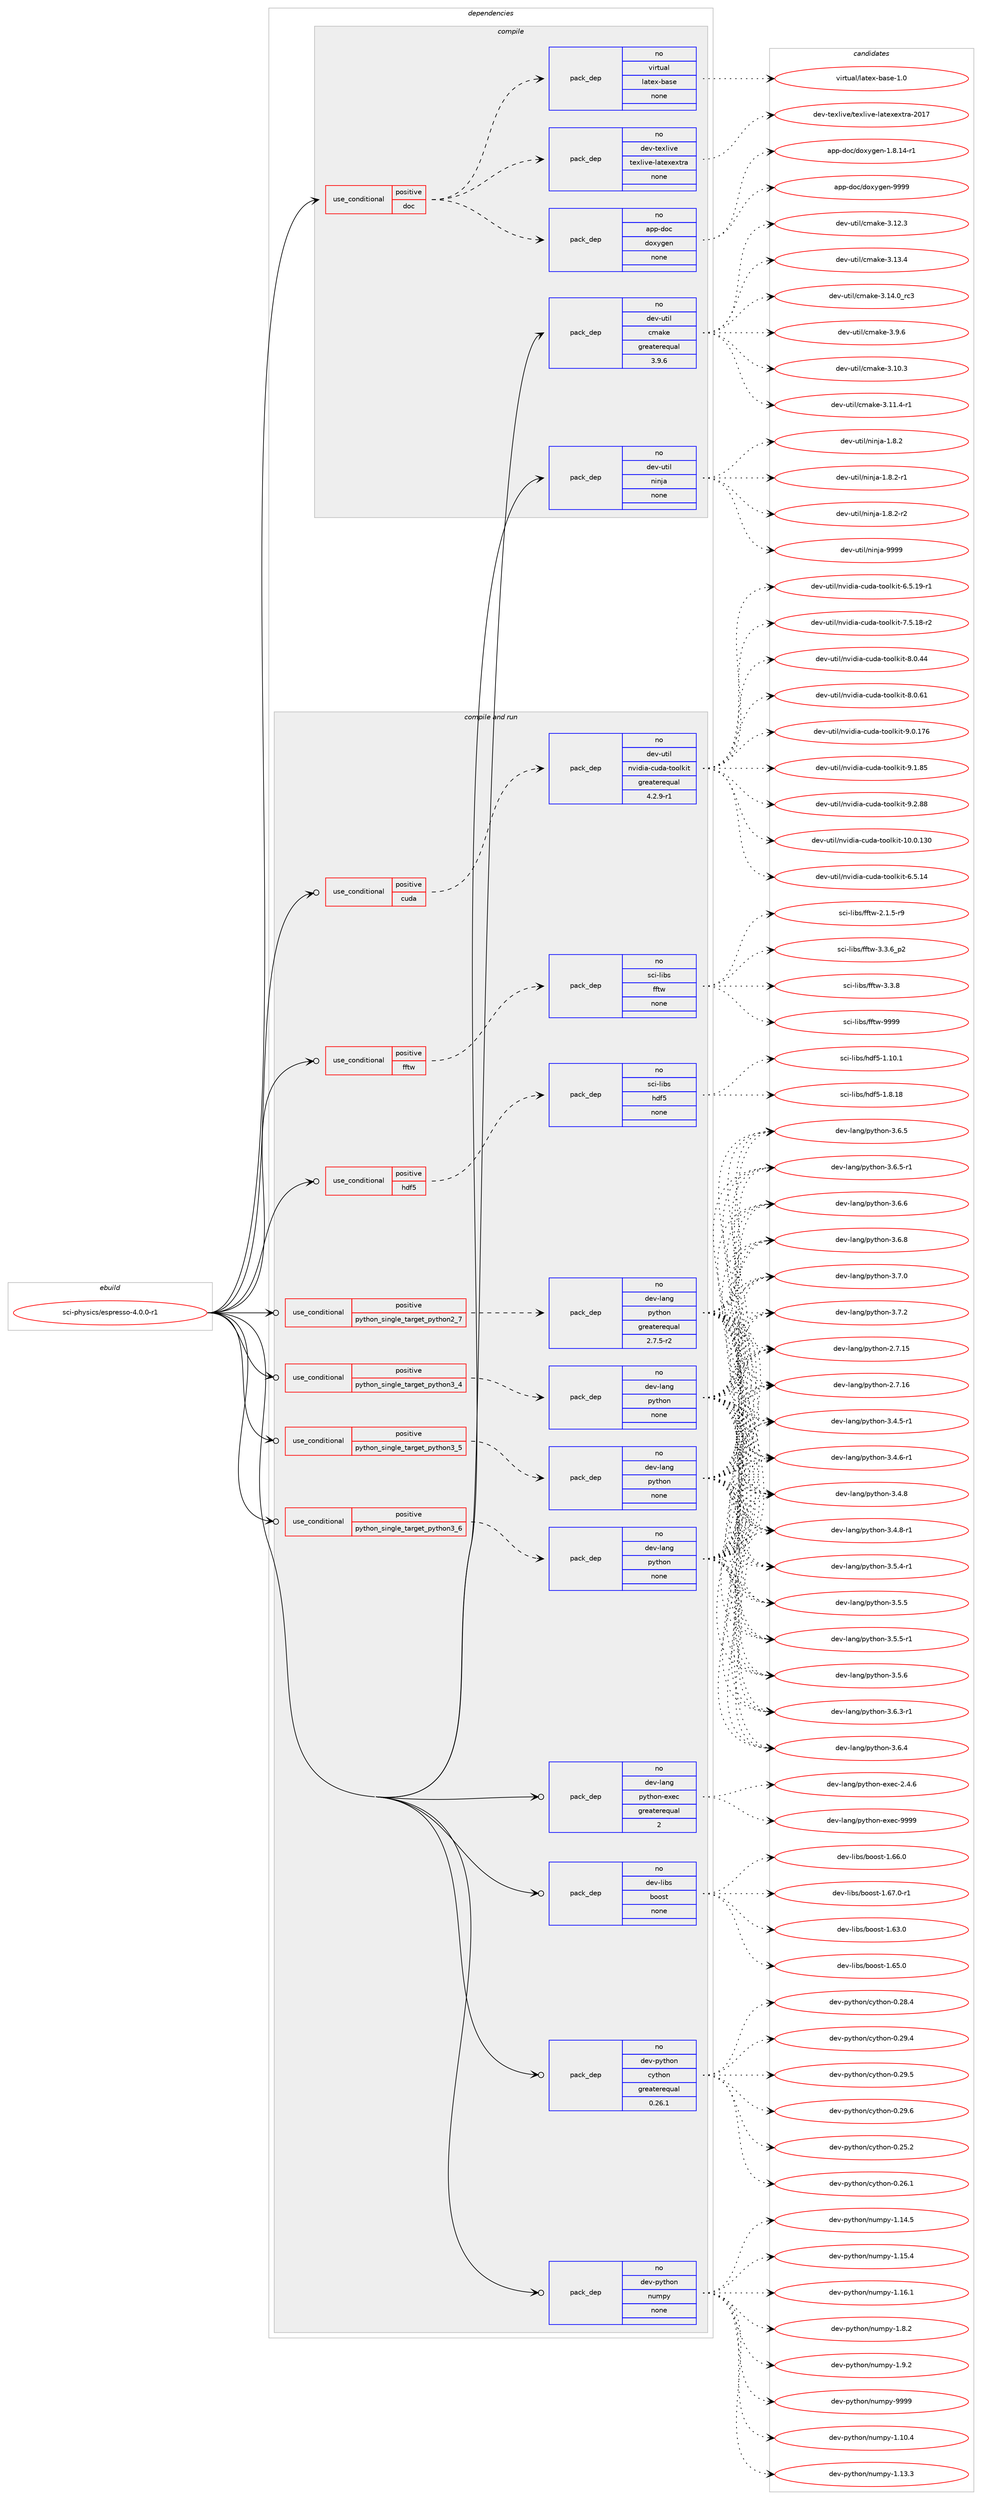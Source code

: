 digraph prolog {

# *************
# Graph options
# *************

newrank=true;
concentrate=true;
compound=true;
graph [rankdir=LR,fontname=Helvetica,fontsize=10,ranksep=1.5];#, ranksep=2.5, nodesep=0.2];
edge  [arrowhead=vee];
node  [fontname=Helvetica,fontsize=10];

# **********
# The ebuild
# **********

subgraph cluster_leftcol {
color=gray;
rank=same;
label=<<i>ebuild</i>>;
id [label="sci-physics/espresso-4.0.0-r1", color=red, width=4, href="../sci-physics/espresso-4.0.0-r1.svg"];
}

# ****************
# The dependencies
# ****************

subgraph cluster_midcol {
color=gray;
label=<<i>dependencies</i>>;
subgraph cluster_compile {
fillcolor="#eeeeee";
style=filled;
label=<<i>compile</i>>;
subgraph cond454900 {
dependency1700031 [label=<<TABLE BORDER="0" CELLBORDER="1" CELLSPACING="0" CELLPADDING="4"><TR><TD ROWSPAN="3" CELLPADDING="10">use_conditional</TD></TR><TR><TD>positive</TD></TR><TR><TD>doc</TD></TR></TABLE>>, shape=none, color=red];
subgraph pack1217256 {
dependency1700032 [label=<<TABLE BORDER="0" CELLBORDER="1" CELLSPACING="0" CELLPADDING="4" WIDTH="220"><TR><TD ROWSPAN="6" CELLPADDING="30">pack_dep</TD></TR><TR><TD WIDTH="110">no</TD></TR><TR><TD>app-doc</TD></TR><TR><TD>doxygen</TD></TR><TR><TD>none</TD></TR><TR><TD></TD></TR></TABLE>>, shape=none, color=blue];
}
dependency1700031:e -> dependency1700032:w [weight=20,style="dashed",arrowhead="vee"];
subgraph pack1217257 {
dependency1700033 [label=<<TABLE BORDER="0" CELLBORDER="1" CELLSPACING="0" CELLPADDING="4" WIDTH="220"><TR><TD ROWSPAN="6" CELLPADDING="30">pack_dep</TD></TR><TR><TD WIDTH="110">no</TD></TR><TR><TD>dev-texlive</TD></TR><TR><TD>texlive-latexextra</TD></TR><TR><TD>none</TD></TR><TR><TD></TD></TR></TABLE>>, shape=none, color=blue];
}
dependency1700031:e -> dependency1700033:w [weight=20,style="dashed",arrowhead="vee"];
subgraph pack1217258 {
dependency1700034 [label=<<TABLE BORDER="0" CELLBORDER="1" CELLSPACING="0" CELLPADDING="4" WIDTH="220"><TR><TD ROWSPAN="6" CELLPADDING="30">pack_dep</TD></TR><TR><TD WIDTH="110">no</TD></TR><TR><TD>virtual</TD></TR><TR><TD>latex-base</TD></TR><TR><TD>none</TD></TR><TR><TD></TD></TR></TABLE>>, shape=none, color=blue];
}
dependency1700031:e -> dependency1700034:w [weight=20,style="dashed",arrowhead="vee"];
}
id:e -> dependency1700031:w [weight=20,style="solid",arrowhead="vee"];
subgraph pack1217259 {
dependency1700035 [label=<<TABLE BORDER="0" CELLBORDER="1" CELLSPACING="0" CELLPADDING="4" WIDTH="220"><TR><TD ROWSPAN="6" CELLPADDING="30">pack_dep</TD></TR><TR><TD WIDTH="110">no</TD></TR><TR><TD>dev-util</TD></TR><TR><TD>cmake</TD></TR><TR><TD>greaterequal</TD></TR><TR><TD>3.9.6</TD></TR></TABLE>>, shape=none, color=blue];
}
id:e -> dependency1700035:w [weight=20,style="solid",arrowhead="vee"];
subgraph pack1217260 {
dependency1700036 [label=<<TABLE BORDER="0" CELLBORDER="1" CELLSPACING="0" CELLPADDING="4" WIDTH="220"><TR><TD ROWSPAN="6" CELLPADDING="30">pack_dep</TD></TR><TR><TD WIDTH="110">no</TD></TR><TR><TD>dev-util</TD></TR><TR><TD>ninja</TD></TR><TR><TD>none</TD></TR><TR><TD></TD></TR></TABLE>>, shape=none, color=blue];
}
id:e -> dependency1700036:w [weight=20,style="solid",arrowhead="vee"];
}
subgraph cluster_compileandrun {
fillcolor="#eeeeee";
style=filled;
label=<<i>compile and run</i>>;
subgraph cond454901 {
dependency1700037 [label=<<TABLE BORDER="0" CELLBORDER="1" CELLSPACING="0" CELLPADDING="4"><TR><TD ROWSPAN="3" CELLPADDING="10">use_conditional</TD></TR><TR><TD>positive</TD></TR><TR><TD>cuda</TD></TR></TABLE>>, shape=none, color=red];
subgraph pack1217261 {
dependency1700038 [label=<<TABLE BORDER="0" CELLBORDER="1" CELLSPACING="0" CELLPADDING="4" WIDTH="220"><TR><TD ROWSPAN="6" CELLPADDING="30">pack_dep</TD></TR><TR><TD WIDTH="110">no</TD></TR><TR><TD>dev-util</TD></TR><TR><TD>nvidia-cuda-toolkit</TD></TR><TR><TD>greaterequal</TD></TR><TR><TD>4.2.9-r1</TD></TR></TABLE>>, shape=none, color=blue];
}
dependency1700037:e -> dependency1700038:w [weight=20,style="dashed",arrowhead="vee"];
}
id:e -> dependency1700037:w [weight=20,style="solid",arrowhead="odotvee"];
subgraph cond454902 {
dependency1700039 [label=<<TABLE BORDER="0" CELLBORDER="1" CELLSPACING="0" CELLPADDING="4"><TR><TD ROWSPAN="3" CELLPADDING="10">use_conditional</TD></TR><TR><TD>positive</TD></TR><TR><TD>fftw</TD></TR></TABLE>>, shape=none, color=red];
subgraph pack1217262 {
dependency1700040 [label=<<TABLE BORDER="0" CELLBORDER="1" CELLSPACING="0" CELLPADDING="4" WIDTH="220"><TR><TD ROWSPAN="6" CELLPADDING="30">pack_dep</TD></TR><TR><TD WIDTH="110">no</TD></TR><TR><TD>sci-libs</TD></TR><TR><TD>fftw</TD></TR><TR><TD>none</TD></TR><TR><TD></TD></TR></TABLE>>, shape=none, color=blue];
}
dependency1700039:e -> dependency1700040:w [weight=20,style="dashed",arrowhead="vee"];
}
id:e -> dependency1700039:w [weight=20,style="solid",arrowhead="odotvee"];
subgraph cond454903 {
dependency1700041 [label=<<TABLE BORDER="0" CELLBORDER="1" CELLSPACING="0" CELLPADDING="4"><TR><TD ROWSPAN="3" CELLPADDING="10">use_conditional</TD></TR><TR><TD>positive</TD></TR><TR><TD>hdf5</TD></TR></TABLE>>, shape=none, color=red];
subgraph pack1217263 {
dependency1700042 [label=<<TABLE BORDER="0" CELLBORDER="1" CELLSPACING="0" CELLPADDING="4" WIDTH="220"><TR><TD ROWSPAN="6" CELLPADDING="30">pack_dep</TD></TR><TR><TD WIDTH="110">no</TD></TR><TR><TD>sci-libs</TD></TR><TR><TD>hdf5</TD></TR><TR><TD>none</TD></TR><TR><TD></TD></TR></TABLE>>, shape=none, color=blue];
}
dependency1700041:e -> dependency1700042:w [weight=20,style="dashed",arrowhead="vee"];
}
id:e -> dependency1700041:w [weight=20,style="solid",arrowhead="odotvee"];
subgraph cond454904 {
dependency1700043 [label=<<TABLE BORDER="0" CELLBORDER="1" CELLSPACING="0" CELLPADDING="4"><TR><TD ROWSPAN="3" CELLPADDING="10">use_conditional</TD></TR><TR><TD>positive</TD></TR><TR><TD>python_single_target_python2_7</TD></TR></TABLE>>, shape=none, color=red];
subgraph pack1217264 {
dependency1700044 [label=<<TABLE BORDER="0" CELLBORDER="1" CELLSPACING="0" CELLPADDING="4" WIDTH="220"><TR><TD ROWSPAN="6" CELLPADDING="30">pack_dep</TD></TR><TR><TD WIDTH="110">no</TD></TR><TR><TD>dev-lang</TD></TR><TR><TD>python</TD></TR><TR><TD>greaterequal</TD></TR><TR><TD>2.7.5-r2</TD></TR></TABLE>>, shape=none, color=blue];
}
dependency1700043:e -> dependency1700044:w [weight=20,style="dashed",arrowhead="vee"];
}
id:e -> dependency1700043:w [weight=20,style="solid",arrowhead="odotvee"];
subgraph cond454905 {
dependency1700045 [label=<<TABLE BORDER="0" CELLBORDER="1" CELLSPACING="0" CELLPADDING="4"><TR><TD ROWSPAN="3" CELLPADDING="10">use_conditional</TD></TR><TR><TD>positive</TD></TR><TR><TD>python_single_target_python3_4</TD></TR></TABLE>>, shape=none, color=red];
subgraph pack1217265 {
dependency1700046 [label=<<TABLE BORDER="0" CELLBORDER="1" CELLSPACING="0" CELLPADDING="4" WIDTH="220"><TR><TD ROWSPAN="6" CELLPADDING="30">pack_dep</TD></TR><TR><TD WIDTH="110">no</TD></TR><TR><TD>dev-lang</TD></TR><TR><TD>python</TD></TR><TR><TD>none</TD></TR><TR><TD></TD></TR></TABLE>>, shape=none, color=blue];
}
dependency1700045:e -> dependency1700046:w [weight=20,style="dashed",arrowhead="vee"];
}
id:e -> dependency1700045:w [weight=20,style="solid",arrowhead="odotvee"];
subgraph cond454906 {
dependency1700047 [label=<<TABLE BORDER="0" CELLBORDER="1" CELLSPACING="0" CELLPADDING="4"><TR><TD ROWSPAN="3" CELLPADDING="10">use_conditional</TD></TR><TR><TD>positive</TD></TR><TR><TD>python_single_target_python3_5</TD></TR></TABLE>>, shape=none, color=red];
subgraph pack1217266 {
dependency1700048 [label=<<TABLE BORDER="0" CELLBORDER="1" CELLSPACING="0" CELLPADDING="4" WIDTH="220"><TR><TD ROWSPAN="6" CELLPADDING="30">pack_dep</TD></TR><TR><TD WIDTH="110">no</TD></TR><TR><TD>dev-lang</TD></TR><TR><TD>python</TD></TR><TR><TD>none</TD></TR><TR><TD></TD></TR></TABLE>>, shape=none, color=blue];
}
dependency1700047:e -> dependency1700048:w [weight=20,style="dashed",arrowhead="vee"];
}
id:e -> dependency1700047:w [weight=20,style="solid",arrowhead="odotvee"];
subgraph cond454907 {
dependency1700049 [label=<<TABLE BORDER="0" CELLBORDER="1" CELLSPACING="0" CELLPADDING="4"><TR><TD ROWSPAN="3" CELLPADDING="10">use_conditional</TD></TR><TR><TD>positive</TD></TR><TR><TD>python_single_target_python3_6</TD></TR></TABLE>>, shape=none, color=red];
subgraph pack1217267 {
dependency1700050 [label=<<TABLE BORDER="0" CELLBORDER="1" CELLSPACING="0" CELLPADDING="4" WIDTH="220"><TR><TD ROWSPAN="6" CELLPADDING="30">pack_dep</TD></TR><TR><TD WIDTH="110">no</TD></TR><TR><TD>dev-lang</TD></TR><TR><TD>python</TD></TR><TR><TD>none</TD></TR><TR><TD></TD></TR></TABLE>>, shape=none, color=blue];
}
dependency1700049:e -> dependency1700050:w [weight=20,style="dashed",arrowhead="vee"];
}
id:e -> dependency1700049:w [weight=20,style="solid",arrowhead="odotvee"];
subgraph pack1217268 {
dependency1700051 [label=<<TABLE BORDER="0" CELLBORDER="1" CELLSPACING="0" CELLPADDING="4" WIDTH="220"><TR><TD ROWSPAN="6" CELLPADDING="30">pack_dep</TD></TR><TR><TD WIDTH="110">no</TD></TR><TR><TD>dev-lang</TD></TR><TR><TD>python-exec</TD></TR><TR><TD>greaterequal</TD></TR><TR><TD>2</TD></TR></TABLE>>, shape=none, color=blue];
}
id:e -> dependency1700051:w [weight=20,style="solid",arrowhead="odotvee"];
subgraph pack1217269 {
dependency1700052 [label=<<TABLE BORDER="0" CELLBORDER="1" CELLSPACING="0" CELLPADDING="4" WIDTH="220"><TR><TD ROWSPAN="6" CELLPADDING="30">pack_dep</TD></TR><TR><TD WIDTH="110">no</TD></TR><TR><TD>dev-libs</TD></TR><TR><TD>boost</TD></TR><TR><TD>none</TD></TR><TR><TD></TD></TR></TABLE>>, shape=none, color=blue];
}
id:e -> dependency1700052:w [weight=20,style="solid",arrowhead="odotvee"];
subgraph pack1217270 {
dependency1700053 [label=<<TABLE BORDER="0" CELLBORDER="1" CELLSPACING="0" CELLPADDING="4" WIDTH="220"><TR><TD ROWSPAN="6" CELLPADDING="30">pack_dep</TD></TR><TR><TD WIDTH="110">no</TD></TR><TR><TD>dev-python</TD></TR><TR><TD>cython</TD></TR><TR><TD>greaterequal</TD></TR><TR><TD>0.26.1</TD></TR></TABLE>>, shape=none, color=blue];
}
id:e -> dependency1700053:w [weight=20,style="solid",arrowhead="odotvee"];
subgraph pack1217271 {
dependency1700054 [label=<<TABLE BORDER="0" CELLBORDER="1" CELLSPACING="0" CELLPADDING="4" WIDTH="220"><TR><TD ROWSPAN="6" CELLPADDING="30">pack_dep</TD></TR><TR><TD WIDTH="110">no</TD></TR><TR><TD>dev-python</TD></TR><TR><TD>numpy</TD></TR><TR><TD>none</TD></TR><TR><TD></TD></TR></TABLE>>, shape=none, color=blue];
}
id:e -> dependency1700054:w [weight=20,style="solid",arrowhead="odotvee"];
}
subgraph cluster_run {
fillcolor="#eeeeee";
style=filled;
label=<<i>run</i>>;
}
}

# **************
# The candidates
# **************

subgraph cluster_choices {
rank=same;
color=gray;
label=<<i>candidates</i>>;

subgraph choice1217256 {
color=black;
nodesep=1;
choice97112112451001119947100111120121103101110454946564649524511449 [label="app-doc/doxygen-1.8.14-r1", color=red, width=4,href="../app-doc/doxygen-1.8.14-r1.svg"];
choice971121124510011199471001111201211031011104557575757 [label="app-doc/doxygen-9999", color=red, width=4,href="../app-doc/doxygen-9999.svg"];
dependency1700032:e -> choice97112112451001119947100111120121103101110454946564649524511449:w [style=dotted,weight="100"];
dependency1700032:e -> choice971121124510011199471001111201211031011104557575757:w [style=dotted,weight="100"];
}
subgraph choice1217257 {
color=black;
nodesep=1;
choice10010111845116101120108105118101471161011201081051181014510897116101120101120116114974550484955 [label="dev-texlive/texlive-latexextra-2017", color=red, width=4,href="../dev-texlive/texlive-latexextra-2017.svg"];
dependency1700033:e -> choice10010111845116101120108105118101471161011201081051181014510897116101120101120116114974550484955:w [style=dotted,weight="100"];
}
subgraph choice1217258 {
color=black;
nodesep=1;
choice11810511411611797108471089711610112045989711510145494648 [label="virtual/latex-base-1.0", color=red, width=4,href="../virtual/latex-base-1.0.svg"];
dependency1700034:e -> choice11810511411611797108471089711610112045989711510145494648:w [style=dotted,weight="100"];
}
subgraph choice1217259 {
color=black;
nodesep=1;
choice1001011184511711610510847991099710710145514649484651 [label="dev-util/cmake-3.10.3", color=red, width=4,href="../dev-util/cmake-3.10.3.svg"];
choice10010111845117116105108479910997107101455146494946524511449 [label="dev-util/cmake-3.11.4-r1", color=red, width=4,href="../dev-util/cmake-3.11.4-r1.svg"];
choice1001011184511711610510847991099710710145514649504651 [label="dev-util/cmake-3.12.3", color=red, width=4,href="../dev-util/cmake-3.12.3.svg"];
choice1001011184511711610510847991099710710145514649514652 [label="dev-util/cmake-3.13.4", color=red, width=4,href="../dev-util/cmake-3.13.4.svg"];
choice1001011184511711610510847991099710710145514649524648951149951 [label="dev-util/cmake-3.14.0_rc3", color=red, width=4,href="../dev-util/cmake-3.14.0_rc3.svg"];
choice10010111845117116105108479910997107101455146574654 [label="dev-util/cmake-3.9.6", color=red, width=4,href="../dev-util/cmake-3.9.6.svg"];
dependency1700035:e -> choice1001011184511711610510847991099710710145514649484651:w [style=dotted,weight="100"];
dependency1700035:e -> choice10010111845117116105108479910997107101455146494946524511449:w [style=dotted,weight="100"];
dependency1700035:e -> choice1001011184511711610510847991099710710145514649504651:w [style=dotted,weight="100"];
dependency1700035:e -> choice1001011184511711610510847991099710710145514649514652:w [style=dotted,weight="100"];
dependency1700035:e -> choice1001011184511711610510847991099710710145514649524648951149951:w [style=dotted,weight="100"];
dependency1700035:e -> choice10010111845117116105108479910997107101455146574654:w [style=dotted,weight="100"];
}
subgraph choice1217260 {
color=black;
nodesep=1;
choice100101118451171161051084711010511010697454946564650 [label="dev-util/ninja-1.8.2", color=red, width=4,href="../dev-util/ninja-1.8.2.svg"];
choice1001011184511711610510847110105110106974549465646504511449 [label="dev-util/ninja-1.8.2-r1", color=red, width=4,href="../dev-util/ninja-1.8.2-r1.svg"];
choice1001011184511711610510847110105110106974549465646504511450 [label="dev-util/ninja-1.8.2-r2", color=red, width=4,href="../dev-util/ninja-1.8.2-r2.svg"];
choice1001011184511711610510847110105110106974557575757 [label="dev-util/ninja-9999", color=red, width=4,href="../dev-util/ninja-9999.svg"];
dependency1700036:e -> choice100101118451171161051084711010511010697454946564650:w [style=dotted,weight="100"];
dependency1700036:e -> choice1001011184511711610510847110105110106974549465646504511449:w [style=dotted,weight="100"];
dependency1700036:e -> choice1001011184511711610510847110105110106974549465646504511450:w [style=dotted,weight="100"];
dependency1700036:e -> choice1001011184511711610510847110105110106974557575757:w [style=dotted,weight="100"];
}
subgraph choice1217261 {
color=black;
nodesep=1;
choice10010111845117116105108471101181051001059745991171009745116111111108107105116454948464846495148 [label="dev-util/nvidia-cuda-toolkit-10.0.130", color=red, width=4,href="../dev-util/nvidia-cuda-toolkit-10.0.130.svg"];
choice1001011184511711610510847110118105100105974599117100974511611111110810710511645544653464952 [label="dev-util/nvidia-cuda-toolkit-6.5.14", color=red, width=4,href="../dev-util/nvidia-cuda-toolkit-6.5.14.svg"];
choice10010111845117116105108471101181051001059745991171009745116111111108107105116455446534649574511449 [label="dev-util/nvidia-cuda-toolkit-6.5.19-r1", color=red, width=4,href="../dev-util/nvidia-cuda-toolkit-6.5.19-r1.svg"];
choice10010111845117116105108471101181051001059745991171009745116111111108107105116455546534649564511450 [label="dev-util/nvidia-cuda-toolkit-7.5.18-r2", color=red, width=4,href="../dev-util/nvidia-cuda-toolkit-7.5.18-r2.svg"];
choice1001011184511711610510847110118105100105974599117100974511611111110810710511645564648465252 [label="dev-util/nvidia-cuda-toolkit-8.0.44", color=red, width=4,href="../dev-util/nvidia-cuda-toolkit-8.0.44.svg"];
choice1001011184511711610510847110118105100105974599117100974511611111110810710511645564648465449 [label="dev-util/nvidia-cuda-toolkit-8.0.61", color=red, width=4,href="../dev-util/nvidia-cuda-toolkit-8.0.61.svg"];
choice100101118451171161051084711011810510010597459911710097451161111111081071051164557464846495554 [label="dev-util/nvidia-cuda-toolkit-9.0.176", color=red, width=4,href="../dev-util/nvidia-cuda-toolkit-9.0.176.svg"];
choice1001011184511711610510847110118105100105974599117100974511611111110810710511645574649465653 [label="dev-util/nvidia-cuda-toolkit-9.1.85", color=red, width=4,href="../dev-util/nvidia-cuda-toolkit-9.1.85.svg"];
choice1001011184511711610510847110118105100105974599117100974511611111110810710511645574650465656 [label="dev-util/nvidia-cuda-toolkit-9.2.88", color=red, width=4,href="../dev-util/nvidia-cuda-toolkit-9.2.88.svg"];
dependency1700038:e -> choice10010111845117116105108471101181051001059745991171009745116111111108107105116454948464846495148:w [style=dotted,weight="100"];
dependency1700038:e -> choice1001011184511711610510847110118105100105974599117100974511611111110810710511645544653464952:w [style=dotted,weight="100"];
dependency1700038:e -> choice10010111845117116105108471101181051001059745991171009745116111111108107105116455446534649574511449:w [style=dotted,weight="100"];
dependency1700038:e -> choice10010111845117116105108471101181051001059745991171009745116111111108107105116455546534649564511450:w [style=dotted,weight="100"];
dependency1700038:e -> choice1001011184511711610510847110118105100105974599117100974511611111110810710511645564648465252:w [style=dotted,weight="100"];
dependency1700038:e -> choice1001011184511711610510847110118105100105974599117100974511611111110810710511645564648465449:w [style=dotted,weight="100"];
dependency1700038:e -> choice100101118451171161051084711011810510010597459911710097451161111111081071051164557464846495554:w [style=dotted,weight="100"];
dependency1700038:e -> choice1001011184511711610510847110118105100105974599117100974511611111110810710511645574649465653:w [style=dotted,weight="100"];
dependency1700038:e -> choice1001011184511711610510847110118105100105974599117100974511611111110810710511645574650465656:w [style=dotted,weight="100"];
}
subgraph choice1217262 {
color=black;
nodesep=1;
choice115991054510810598115471021021161194550464946534511457 [label="sci-libs/fftw-2.1.5-r9", color=red, width=4,href="../sci-libs/fftw-2.1.5-r9.svg"];
choice115991054510810598115471021021161194551465146549511250 [label="sci-libs/fftw-3.3.6_p2", color=red, width=4,href="../sci-libs/fftw-3.3.6_p2.svg"];
choice11599105451081059811547102102116119455146514656 [label="sci-libs/fftw-3.3.8", color=red, width=4,href="../sci-libs/fftw-3.3.8.svg"];
choice115991054510810598115471021021161194557575757 [label="sci-libs/fftw-9999", color=red, width=4,href="../sci-libs/fftw-9999.svg"];
dependency1700040:e -> choice115991054510810598115471021021161194550464946534511457:w [style=dotted,weight="100"];
dependency1700040:e -> choice115991054510810598115471021021161194551465146549511250:w [style=dotted,weight="100"];
dependency1700040:e -> choice11599105451081059811547102102116119455146514656:w [style=dotted,weight="100"];
dependency1700040:e -> choice115991054510810598115471021021161194557575757:w [style=dotted,weight="100"];
}
subgraph choice1217263 {
color=black;
nodesep=1;
choice115991054510810598115471041001025345494649484649 [label="sci-libs/hdf5-1.10.1", color=red, width=4,href="../sci-libs/hdf5-1.10.1.svg"];
choice115991054510810598115471041001025345494656464956 [label="sci-libs/hdf5-1.8.18", color=red, width=4,href="../sci-libs/hdf5-1.8.18.svg"];
dependency1700042:e -> choice115991054510810598115471041001025345494649484649:w [style=dotted,weight="100"];
dependency1700042:e -> choice115991054510810598115471041001025345494656464956:w [style=dotted,weight="100"];
}
subgraph choice1217264 {
color=black;
nodesep=1;
choice10010111845108971101034711212111610411111045504655464953 [label="dev-lang/python-2.7.15", color=red, width=4,href="../dev-lang/python-2.7.15.svg"];
choice10010111845108971101034711212111610411111045504655464954 [label="dev-lang/python-2.7.16", color=red, width=4,href="../dev-lang/python-2.7.16.svg"];
choice1001011184510897110103471121211161041111104551465246534511449 [label="dev-lang/python-3.4.5-r1", color=red, width=4,href="../dev-lang/python-3.4.5-r1.svg"];
choice1001011184510897110103471121211161041111104551465246544511449 [label="dev-lang/python-3.4.6-r1", color=red, width=4,href="../dev-lang/python-3.4.6-r1.svg"];
choice100101118451089711010347112121116104111110455146524656 [label="dev-lang/python-3.4.8", color=red, width=4,href="../dev-lang/python-3.4.8.svg"];
choice1001011184510897110103471121211161041111104551465246564511449 [label="dev-lang/python-3.4.8-r1", color=red, width=4,href="../dev-lang/python-3.4.8-r1.svg"];
choice1001011184510897110103471121211161041111104551465346524511449 [label="dev-lang/python-3.5.4-r1", color=red, width=4,href="../dev-lang/python-3.5.4-r1.svg"];
choice100101118451089711010347112121116104111110455146534653 [label="dev-lang/python-3.5.5", color=red, width=4,href="../dev-lang/python-3.5.5.svg"];
choice1001011184510897110103471121211161041111104551465346534511449 [label="dev-lang/python-3.5.5-r1", color=red, width=4,href="../dev-lang/python-3.5.5-r1.svg"];
choice100101118451089711010347112121116104111110455146534654 [label="dev-lang/python-3.5.6", color=red, width=4,href="../dev-lang/python-3.5.6.svg"];
choice1001011184510897110103471121211161041111104551465446514511449 [label="dev-lang/python-3.6.3-r1", color=red, width=4,href="../dev-lang/python-3.6.3-r1.svg"];
choice100101118451089711010347112121116104111110455146544652 [label="dev-lang/python-3.6.4", color=red, width=4,href="../dev-lang/python-3.6.4.svg"];
choice100101118451089711010347112121116104111110455146544653 [label="dev-lang/python-3.6.5", color=red, width=4,href="../dev-lang/python-3.6.5.svg"];
choice1001011184510897110103471121211161041111104551465446534511449 [label="dev-lang/python-3.6.5-r1", color=red, width=4,href="../dev-lang/python-3.6.5-r1.svg"];
choice100101118451089711010347112121116104111110455146544654 [label="dev-lang/python-3.6.6", color=red, width=4,href="../dev-lang/python-3.6.6.svg"];
choice100101118451089711010347112121116104111110455146544656 [label="dev-lang/python-3.6.8", color=red, width=4,href="../dev-lang/python-3.6.8.svg"];
choice100101118451089711010347112121116104111110455146554648 [label="dev-lang/python-3.7.0", color=red, width=4,href="../dev-lang/python-3.7.0.svg"];
choice100101118451089711010347112121116104111110455146554650 [label="dev-lang/python-3.7.2", color=red, width=4,href="../dev-lang/python-3.7.2.svg"];
dependency1700044:e -> choice10010111845108971101034711212111610411111045504655464953:w [style=dotted,weight="100"];
dependency1700044:e -> choice10010111845108971101034711212111610411111045504655464954:w [style=dotted,weight="100"];
dependency1700044:e -> choice1001011184510897110103471121211161041111104551465246534511449:w [style=dotted,weight="100"];
dependency1700044:e -> choice1001011184510897110103471121211161041111104551465246544511449:w [style=dotted,weight="100"];
dependency1700044:e -> choice100101118451089711010347112121116104111110455146524656:w [style=dotted,weight="100"];
dependency1700044:e -> choice1001011184510897110103471121211161041111104551465246564511449:w [style=dotted,weight="100"];
dependency1700044:e -> choice1001011184510897110103471121211161041111104551465346524511449:w [style=dotted,weight="100"];
dependency1700044:e -> choice100101118451089711010347112121116104111110455146534653:w [style=dotted,weight="100"];
dependency1700044:e -> choice1001011184510897110103471121211161041111104551465346534511449:w [style=dotted,weight="100"];
dependency1700044:e -> choice100101118451089711010347112121116104111110455146534654:w [style=dotted,weight="100"];
dependency1700044:e -> choice1001011184510897110103471121211161041111104551465446514511449:w [style=dotted,weight="100"];
dependency1700044:e -> choice100101118451089711010347112121116104111110455146544652:w [style=dotted,weight="100"];
dependency1700044:e -> choice100101118451089711010347112121116104111110455146544653:w [style=dotted,weight="100"];
dependency1700044:e -> choice1001011184510897110103471121211161041111104551465446534511449:w [style=dotted,weight="100"];
dependency1700044:e -> choice100101118451089711010347112121116104111110455146544654:w [style=dotted,weight="100"];
dependency1700044:e -> choice100101118451089711010347112121116104111110455146544656:w [style=dotted,weight="100"];
dependency1700044:e -> choice100101118451089711010347112121116104111110455146554648:w [style=dotted,weight="100"];
dependency1700044:e -> choice100101118451089711010347112121116104111110455146554650:w [style=dotted,weight="100"];
}
subgraph choice1217265 {
color=black;
nodesep=1;
choice10010111845108971101034711212111610411111045504655464953 [label="dev-lang/python-2.7.15", color=red, width=4,href="../dev-lang/python-2.7.15.svg"];
choice10010111845108971101034711212111610411111045504655464954 [label="dev-lang/python-2.7.16", color=red, width=4,href="../dev-lang/python-2.7.16.svg"];
choice1001011184510897110103471121211161041111104551465246534511449 [label="dev-lang/python-3.4.5-r1", color=red, width=4,href="../dev-lang/python-3.4.5-r1.svg"];
choice1001011184510897110103471121211161041111104551465246544511449 [label="dev-lang/python-3.4.6-r1", color=red, width=4,href="../dev-lang/python-3.4.6-r1.svg"];
choice100101118451089711010347112121116104111110455146524656 [label="dev-lang/python-3.4.8", color=red, width=4,href="../dev-lang/python-3.4.8.svg"];
choice1001011184510897110103471121211161041111104551465246564511449 [label="dev-lang/python-3.4.8-r1", color=red, width=4,href="../dev-lang/python-3.4.8-r1.svg"];
choice1001011184510897110103471121211161041111104551465346524511449 [label="dev-lang/python-3.5.4-r1", color=red, width=4,href="../dev-lang/python-3.5.4-r1.svg"];
choice100101118451089711010347112121116104111110455146534653 [label="dev-lang/python-3.5.5", color=red, width=4,href="../dev-lang/python-3.5.5.svg"];
choice1001011184510897110103471121211161041111104551465346534511449 [label="dev-lang/python-3.5.5-r1", color=red, width=4,href="../dev-lang/python-3.5.5-r1.svg"];
choice100101118451089711010347112121116104111110455146534654 [label="dev-lang/python-3.5.6", color=red, width=4,href="../dev-lang/python-3.5.6.svg"];
choice1001011184510897110103471121211161041111104551465446514511449 [label="dev-lang/python-3.6.3-r1", color=red, width=4,href="../dev-lang/python-3.6.3-r1.svg"];
choice100101118451089711010347112121116104111110455146544652 [label="dev-lang/python-3.6.4", color=red, width=4,href="../dev-lang/python-3.6.4.svg"];
choice100101118451089711010347112121116104111110455146544653 [label="dev-lang/python-3.6.5", color=red, width=4,href="../dev-lang/python-3.6.5.svg"];
choice1001011184510897110103471121211161041111104551465446534511449 [label="dev-lang/python-3.6.5-r1", color=red, width=4,href="../dev-lang/python-3.6.5-r1.svg"];
choice100101118451089711010347112121116104111110455146544654 [label="dev-lang/python-3.6.6", color=red, width=4,href="../dev-lang/python-3.6.6.svg"];
choice100101118451089711010347112121116104111110455146544656 [label="dev-lang/python-3.6.8", color=red, width=4,href="../dev-lang/python-3.6.8.svg"];
choice100101118451089711010347112121116104111110455146554648 [label="dev-lang/python-3.7.0", color=red, width=4,href="../dev-lang/python-3.7.0.svg"];
choice100101118451089711010347112121116104111110455146554650 [label="dev-lang/python-3.7.2", color=red, width=4,href="../dev-lang/python-3.7.2.svg"];
dependency1700046:e -> choice10010111845108971101034711212111610411111045504655464953:w [style=dotted,weight="100"];
dependency1700046:e -> choice10010111845108971101034711212111610411111045504655464954:w [style=dotted,weight="100"];
dependency1700046:e -> choice1001011184510897110103471121211161041111104551465246534511449:w [style=dotted,weight="100"];
dependency1700046:e -> choice1001011184510897110103471121211161041111104551465246544511449:w [style=dotted,weight="100"];
dependency1700046:e -> choice100101118451089711010347112121116104111110455146524656:w [style=dotted,weight="100"];
dependency1700046:e -> choice1001011184510897110103471121211161041111104551465246564511449:w [style=dotted,weight="100"];
dependency1700046:e -> choice1001011184510897110103471121211161041111104551465346524511449:w [style=dotted,weight="100"];
dependency1700046:e -> choice100101118451089711010347112121116104111110455146534653:w [style=dotted,weight="100"];
dependency1700046:e -> choice1001011184510897110103471121211161041111104551465346534511449:w [style=dotted,weight="100"];
dependency1700046:e -> choice100101118451089711010347112121116104111110455146534654:w [style=dotted,weight="100"];
dependency1700046:e -> choice1001011184510897110103471121211161041111104551465446514511449:w [style=dotted,weight="100"];
dependency1700046:e -> choice100101118451089711010347112121116104111110455146544652:w [style=dotted,weight="100"];
dependency1700046:e -> choice100101118451089711010347112121116104111110455146544653:w [style=dotted,weight="100"];
dependency1700046:e -> choice1001011184510897110103471121211161041111104551465446534511449:w [style=dotted,weight="100"];
dependency1700046:e -> choice100101118451089711010347112121116104111110455146544654:w [style=dotted,weight="100"];
dependency1700046:e -> choice100101118451089711010347112121116104111110455146544656:w [style=dotted,weight="100"];
dependency1700046:e -> choice100101118451089711010347112121116104111110455146554648:w [style=dotted,weight="100"];
dependency1700046:e -> choice100101118451089711010347112121116104111110455146554650:w [style=dotted,weight="100"];
}
subgraph choice1217266 {
color=black;
nodesep=1;
choice10010111845108971101034711212111610411111045504655464953 [label="dev-lang/python-2.7.15", color=red, width=4,href="../dev-lang/python-2.7.15.svg"];
choice10010111845108971101034711212111610411111045504655464954 [label="dev-lang/python-2.7.16", color=red, width=4,href="../dev-lang/python-2.7.16.svg"];
choice1001011184510897110103471121211161041111104551465246534511449 [label="dev-lang/python-3.4.5-r1", color=red, width=4,href="../dev-lang/python-3.4.5-r1.svg"];
choice1001011184510897110103471121211161041111104551465246544511449 [label="dev-lang/python-3.4.6-r1", color=red, width=4,href="../dev-lang/python-3.4.6-r1.svg"];
choice100101118451089711010347112121116104111110455146524656 [label="dev-lang/python-3.4.8", color=red, width=4,href="../dev-lang/python-3.4.8.svg"];
choice1001011184510897110103471121211161041111104551465246564511449 [label="dev-lang/python-3.4.8-r1", color=red, width=4,href="../dev-lang/python-3.4.8-r1.svg"];
choice1001011184510897110103471121211161041111104551465346524511449 [label="dev-lang/python-3.5.4-r1", color=red, width=4,href="../dev-lang/python-3.5.4-r1.svg"];
choice100101118451089711010347112121116104111110455146534653 [label="dev-lang/python-3.5.5", color=red, width=4,href="../dev-lang/python-3.5.5.svg"];
choice1001011184510897110103471121211161041111104551465346534511449 [label="dev-lang/python-3.5.5-r1", color=red, width=4,href="../dev-lang/python-3.5.5-r1.svg"];
choice100101118451089711010347112121116104111110455146534654 [label="dev-lang/python-3.5.6", color=red, width=4,href="../dev-lang/python-3.5.6.svg"];
choice1001011184510897110103471121211161041111104551465446514511449 [label="dev-lang/python-3.6.3-r1", color=red, width=4,href="../dev-lang/python-3.6.3-r1.svg"];
choice100101118451089711010347112121116104111110455146544652 [label="dev-lang/python-3.6.4", color=red, width=4,href="../dev-lang/python-3.6.4.svg"];
choice100101118451089711010347112121116104111110455146544653 [label="dev-lang/python-3.6.5", color=red, width=4,href="../dev-lang/python-3.6.5.svg"];
choice1001011184510897110103471121211161041111104551465446534511449 [label="dev-lang/python-3.6.5-r1", color=red, width=4,href="../dev-lang/python-3.6.5-r1.svg"];
choice100101118451089711010347112121116104111110455146544654 [label="dev-lang/python-3.6.6", color=red, width=4,href="../dev-lang/python-3.6.6.svg"];
choice100101118451089711010347112121116104111110455146544656 [label="dev-lang/python-3.6.8", color=red, width=4,href="../dev-lang/python-3.6.8.svg"];
choice100101118451089711010347112121116104111110455146554648 [label="dev-lang/python-3.7.0", color=red, width=4,href="../dev-lang/python-3.7.0.svg"];
choice100101118451089711010347112121116104111110455146554650 [label="dev-lang/python-3.7.2", color=red, width=4,href="../dev-lang/python-3.7.2.svg"];
dependency1700048:e -> choice10010111845108971101034711212111610411111045504655464953:w [style=dotted,weight="100"];
dependency1700048:e -> choice10010111845108971101034711212111610411111045504655464954:w [style=dotted,weight="100"];
dependency1700048:e -> choice1001011184510897110103471121211161041111104551465246534511449:w [style=dotted,weight="100"];
dependency1700048:e -> choice1001011184510897110103471121211161041111104551465246544511449:w [style=dotted,weight="100"];
dependency1700048:e -> choice100101118451089711010347112121116104111110455146524656:w [style=dotted,weight="100"];
dependency1700048:e -> choice1001011184510897110103471121211161041111104551465246564511449:w [style=dotted,weight="100"];
dependency1700048:e -> choice1001011184510897110103471121211161041111104551465346524511449:w [style=dotted,weight="100"];
dependency1700048:e -> choice100101118451089711010347112121116104111110455146534653:w [style=dotted,weight="100"];
dependency1700048:e -> choice1001011184510897110103471121211161041111104551465346534511449:w [style=dotted,weight="100"];
dependency1700048:e -> choice100101118451089711010347112121116104111110455146534654:w [style=dotted,weight="100"];
dependency1700048:e -> choice1001011184510897110103471121211161041111104551465446514511449:w [style=dotted,weight="100"];
dependency1700048:e -> choice100101118451089711010347112121116104111110455146544652:w [style=dotted,weight="100"];
dependency1700048:e -> choice100101118451089711010347112121116104111110455146544653:w [style=dotted,weight="100"];
dependency1700048:e -> choice1001011184510897110103471121211161041111104551465446534511449:w [style=dotted,weight="100"];
dependency1700048:e -> choice100101118451089711010347112121116104111110455146544654:w [style=dotted,weight="100"];
dependency1700048:e -> choice100101118451089711010347112121116104111110455146544656:w [style=dotted,weight="100"];
dependency1700048:e -> choice100101118451089711010347112121116104111110455146554648:w [style=dotted,weight="100"];
dependency1700048:e -> choice100101118451089711010347112121116104111110455146554650:w [style=dotted,weight="100"];
}
subgraph choice1217267 {
color=black;
nodesep=1;
choice10010111845108971101034711212111610411111045504655464953 [label="dev-lang/python-2.7.15", color=red, width=4,href="../dev-lang/python-2.7.15.svg"];
choice10010111845108971101034711212111610411111045504655464954 [label="dev-lang/python-2.7.16", color=red, width=4,href="../dev-lang/python-2.7.16.svg"];
choice1001011184510897110103471121211161041111104551465246534511449 [label="dev-lang/python-3.4.5-r1", color=red, width=4,href="../dev-lang/python-3.4.5-r1.svg"];
choice1001011184510897110103471121211161041111104551465246544511449 [label="dev-lang/python-3.4.6-r1", color=red, width=4,href="../dev-lang/python-3.4.6-r1.svg"];
choice100101118451089711010347112121116104111110455146524656 [label="dev-lang/python-3.4.8", color=red, width=4,href="../dev-lang/python-3.4.8.svg"];
choice1001011184510897110103471121211161041111104551465246564511449 [label="dev-lang/python-3.4.8-r1", color=red, width=4,href="../dev-lang/python-3.4.8-r1.svg"];
choice1001011184510897110103471121211161041111104551465346524511449 [label="dev-lang/python-3.5.4-r1", color=red, width=4,href="../dev-lang/python-3.5.4-r1.svg"];
choice100101118451089711010347112121116104111110455146534653 [label="dev-lang/python-3.5.5", color=red, width=4,href="../dev-lang/python-3.5.5.svg"];
choice1001011184510897110103471121211161041111104551465346534511449 [label="dev-lang/python-3.5.5-r1", color=red, width=4,href="../dev-lang/python-3.5.5-r1.svg"];
choice100101118451089711010347112121116104111110455146534654 [label="dev-lang/python-3.5.6", color=red, width=4,href="../dev-lang/python-3.5.6.svg"];
choice1001011184510897110103471121211161041111104551465446514511449 [label="dev-lang/python-3.6.3-r1", color=red, width=4,href="../dev-lang/python-3.6.3-r1.svg"];
choice100101118451089711010347112121116104111110455146544652 [label="dev-lang/python-3.6.4", color=red, width=4,href="../dev-lang/python-3.6.4.svg"];
choice100101118451089711010347112121116104111110455146544653 [label="dev-lang/python-3.6.5", color=red, width=4,href="../dev-lang/python-3.6.5.svg"];
choice1001011184510897110103471121211161041111104551465446534511449 [label="dev-lang/python-3.6.5-r1", color=red, width=4,href="../dev-lang/python-3.6.5-r1.svg"];
choice100101118451089711010347112121116104111110455146544654 [label="dev-lang/python-3.6.6", color=red, width=4,href="../dev-lang/python-3.6.6.svg"];
choice100101118451089711010347112121116104111110455146544656 [label="dev-lang/python-3.6.8", color=red, width=4,href="../dev-lang/python-3.6.8.svg"];
choice100101118451089711010347112121116104111110455146554648 [label="dev-lang/python-3.7.0", color=red, width=4,href="../dev-lang/python-3.7.0.svg"];
choice100101118451089711010347112121116104111110455146554650 [label="dev-lang/python-3.7.2", color=red, width=4,href="../dev-lang/python-3.7.2.svg"];
dependency1700050:e -> choice10010111845108971101034711212111610411111045504655464953:w [style=dotted,weight="100"];
dependency1700050:e -> choice10010111845108971101034711212111610411111045504655464954:w [style=dotted,weight="100"];
dependency1700050:e -> choice1001011184510897110103471121211161041111104551465246534511449:w [style=dotted,weight="100"];
dependency1700050:e -> choice1001011184510897110103471121211161041111104551465246544511449:w [style=dotted,weight="100"];
dependency1700050:e -> choice100101118451089711010347112121116104111110455146524656:w [style=dotted,weight="100"];
dependency1700050:e -> choice1001011184510897110103471121211161041111104551465246564511449:w [style=dotted,weight="100"];
dependency1700050:e -> choice1001011184510897110103471121211161041111104551465346524511449:w [style=dotted,weight="100"];
dependency1700050:e -> choice100101118451089711010347112121116104111110455146534653:w [style=dotted,weight="100"];
dependency1700050:e -> choice1001011184510897110103471121211161041111104551465346534511449:w [style=dotted,weight="100"];
dependency1700050:e -> choice100101118451089711010347112121116104111110455146534654:w [style=dotted,weight="100"];
dependency1700050:e -> choice1001011184510897110103471121211161041111104551465446514511449:w [style=dotted,weight="100"];
dependency1700050:e -> choice100101118451089711010347112121116104111110455146544652:w [style=dotted,weight="100"];
dependency1700050:e -> choice100101118451089711010347112121116104111110455146544653:w [style=dotted,weight="100"];
dependency1700050:e -> choice1001011184510897110103471121211161041111104551465446534511449:w [style=dotted,weight="100"];
dependency1700050:e -> choice100101118451089711010347112121116104111110455146544654:w [style=dotted,weight="100"];
dependency1700050:e -> choice100101118451089711010347112121116104111110455146544656:w [style=dotted,weight="100"];
dependency1700050:e -> choice100101118451089711010347112121116104111110455146554648:w [style=dotted,weight="100"];
dependency1700050:e -> choice100101118451089711010347112121116104111110455146554650:w [style=dotted,weight="100"];
}
subgraph choice1217268 {
color=black;
nodesep=1;
choice1001011184510897110103471121211161041111104510112010199455046524654 [label="dev-lang/python-exec-2.4.6", color=red, width=4,href="../dev-lang/python-exec-2.4.6.svg"];
choice10010111845108971101034711212111610411111045101120101994557575757 [label="dev-lang/python-exec-9999", color=red, width=4,href="../dev-lang/python-exec-9999.svg"];
dependency1700051:e -> choice1001011184510897110103471121211161041111104510112010199455046524654:w [style=dotted,weight="100"];
dependency1700051:e -> choice10010111845108971101034711212111610411111045101120101994557575757:w [style=dotted,weight="100"];
}
subgraph choice1217269 {
color=black;
nodesep=1;
choice1001011184510810598115479811111111511645494654514648 [label="dev-libs/boost-1.63.0", color=red, width=4,href="../dev-libs/boost-1.63.0.svg"];
choice1001011184510810598115479811111111511645494654534648 [label="dev-libs/boost-1.65.0", color=red, width=4,href="../dev-libs/boost-1.65.0.svg"];
choice1001011184510810598115479811111111511645494654544648 [label="dev-libs/boost-1.66.0", color=red, width=4,href="../dev-libs/boost-1.66.0.svg"];
choice10010111845108105981154798111111115116454946545546484511449 [label="dev-libs/boost-1.67.0-r1", color=red, width=4,href="../dev-libs/boost-1.67.0-r1.svg"];
dependency1700052:e -> choice1001011184510810598115479811111111511645494654514648:w [style=dotted,weight="100"];
dependency1700052:e -> choice1001011184510810598115479811111111511645494654534648:w [style=dotted,weight="100"];
dependency1700052:e -> choice1001011184510810598115479811111111511645494654544648:w [style=dotted,weight="100"];
dependency1700052:e -> choice10010111845108105981154798111111115116454946545546484511449:w [style=dotted,weight="100"];
}
subgraph choice1217270 {
color=black;
nodesep=1;
choice10010111845112121116104111110479912111610411111045484650534650 [label="dev-python/cython-0.25.2", color=red, width=4,href="../dev-python/cython-0.25.2.svg"];
choice10010111845112121116104111110479912111610411111045484650544649 [label="dev-python/cython-0.26.1", color=red, width=4,href="../dev-python/cython-0.26.1.svg"];
choice10010111845112121116104111110479912111610411111045484650564652 [label="dev-python/cython-0.28.4", color=red, width=4,href="../dev-python/cython-0.28.4.svg"];
choice10010111845112121116104111110479912111610411111045484650574652 [label="dev-python/cython-0.29.4", color=red, width=4,href="../dev-python/cython-0.29.4.svg"];
choice10010111845112121116104111110479912111610411111045484650574653 [label="dev-python/cython-0.29.5", color=red, width=4,href="../dev-python/cython-0.29.5.svg"];
choice10010111845112121116104111110479912111610411111045484650574654 [label="dev-python/cython-0.29.6", color=red, width=4,href="../dev-python/cython-0.29.6.svg"];
dependency1700053:e -> choice10010111845112121116104111110479912111610411111045484650534650:w [style=dotted,weight="100"];
dependency1700053:e -> choice10010111845112121116104111110479912111610411111045484650544649:w [style=dotted,weight="100"];
dependency1700053:e -> choice10010111845112121116104111110479912111610411111045484650564652:w [style=dotted,weight="100"];
dependency1700053:e -> choice10010111845112121116104111110479912111610411111045484650574652:w [style=dotted,weight="100"];
dependency1700053:e -> choice10010111845112121116104111110479912111610411111045484650574653:w [style=dotted,weight="100"];
dependency1700053:e -> choice10010111845112121116104111110479912111610411111045484650574654:w [style=dotted,weight="100"];
}
subgraph choice1217271 {
color=black;
nodesep=1;
choice100101118451121211161041111104711011710911212145494649484652 [label="dev-python/numpy-1.10.4", color=red, width=4,href="../dev-python/numpy-1.10.4.svg"];
choice100101118451121211161041111104711011710911212145494649514651 [label="dev-python/numpy-1.13.3", color=red, width=4,href="../dev-python/numpy-1.13.3.svg"];
choice100101118451121211161041111104711011710911212145494649524653 [label="dev-python/numpy-1.14.5", color=red, width=4,href="../dev-python/numpy-1.14.5.svg"];
choice100101118451121211161041111104711011710911212145494649534652 [label="dev-python/numpy-1.15.4", color=red, width=4,href="../dev-python/numpy-1.15.4.svg"];
choice100101118451121211161041111104711011710911212145494649544649 [label="dev-python/numpy-1.16.1", color=red, width=4,href="../dev-python/numpy-1.16.1.svg"];
choice1001011184511212111610411111047110117109112121454946564650 [label="dev-python/numpy-1.8.2", color=red, width=4,href="../dev-python/numpy-1.8.2.svg"];
choice1001011184511212111610411111047110117109112121454946574650 [label="dev-python/numpy-1.9.2", color=red, width=4,href="../dev-python/numpy-1.9.2.svg"];
choice10010111845112121116104111110471101171091121214557575757 [label="dev-python/numpy-9999", color=red, width=4,href="../dev-python/numpy-9999.svg"];
dependency1700054:e -> choice100101118451121211161041111104711011710911212145494649484652:w [style=dotted,weight="100"];
dependency1700054:e -> choice100101118451121211161041111104711011710911212145494649514651:w [style=dotted,weight="100"];
dependency1700054:e -> choice100101118451121211161041111104711011710911212145494649524653:w [style=dotted,weight="100"];
dependency1700054:e -> choice100101118451121211161041111104711011710911212145494649534652:w [style=dotted,weight="100"];
dependency1700054:e -> choice100101118451121211161041111104711011710911212145494649544649:w [style=dotted,weight="100"];
dependency1700054:e -> choice1001011184511212111610411111047110117109112121454946564650:w [style=dotted,weight="100"];
dependency1700054:e -> choice1001011184511212111610411111047110117109112121454946574650:w [style=dotted,weight="100"];
dependency1700054:e -> choice10010111845112121116104111110471101171091121214557575757:w [style=dotted,weight="100"];
}
}

}
